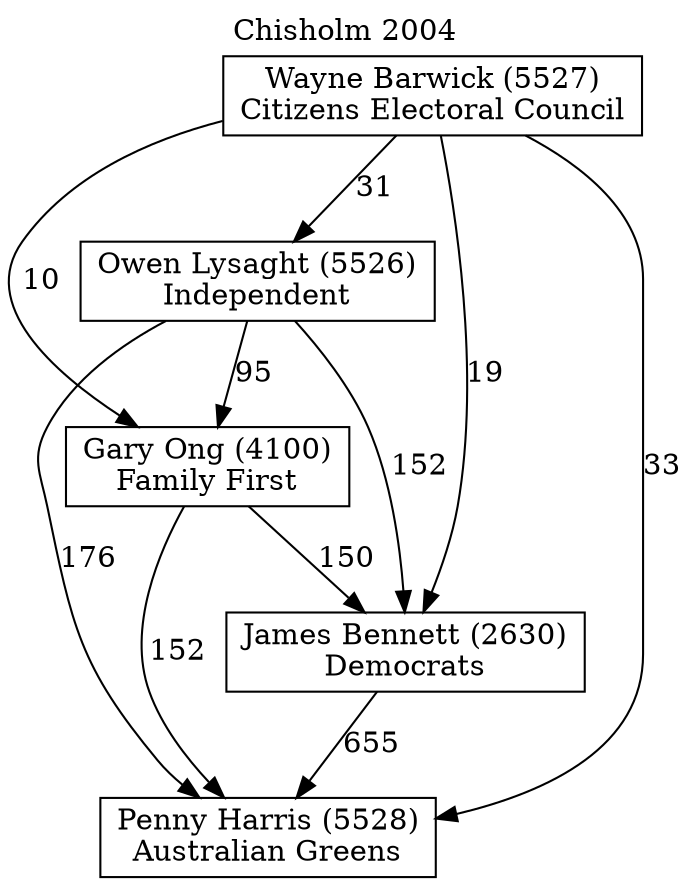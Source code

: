 // House preference flow
digraph "Penny Harris (5528)_Chisholm_2004" {
	graph [label="Chisholm 2004" labelloc=t mclimit=10]
	node [shape=box]
	"Penny Harris (5528)" [label="Penny Harris (5528)
Australian Greens"]
	"James Bennett (2630)" [label="James Bennett (2630)
Democrats"]
	"Gary Ong (4100)" [label="Gary Ong (4100)
Family First"]
	"Owen Lysaght (5526)" [label="Owen Lysaght (5526)
Independent"]
	"Wayne Barwick (5527)" [label="Wayne Barwick (5527)
Citizens Electoral Council"]
	"Penny Harris (5528)" [label="Penny Harris (5528)
Australian Greens"]
	"Gary Ong (4100)" [label="Gary Ong (4100)
Family First"]
	"Owen Lysaght (5526)" [label="Owen Lysaght (5526)
Independent"]
	"Wayne Barwick (5527)" [label="Wayne Barwick (5527)
Citizens Electoral Council"]
	"Penny Harris (5528)" [label="Penny Harris (5528)
Australian Greens"]
	"Owen Lysaght (5526)" [label="Owen Lysaght (5526)
Independent"]
	"Wayne Barwick (5527)" [label="Wayne Barwick (5527)
Citizens Electoral Council"]
	"Penny Harris (5528)" [label="Penny Harris (5528)
Australian Greens"]
	"Wayne Barwick (5527)" [label="Wayne Barwick (5527)
Citizens Electoral Council"]
	"Wayne Barwick (5527)" [label="Wayne Barwick (5527)
Citizens Electoral Council"]
	"Owen Lysaght (5526)" [label="Owen Lysaght (5526)
Independent"]
	"Wayne Barwick (5527)" [label="Wayne Barwick (5527)
Citizens Electoral Council"]
	"Wayne Barwick (5527)" [label="Wayne Barwick (5527)
Citizens Electoral Council"]
	"Gary Ong (4100)" [label="Gary Ong (4100)
Family First"]
	"Owen Lysaght (5526)" [label="Owen Lysaght (5526)
Independent"]
	"Wayne Barwick (5527)" [label="Wayne Barwick (5527)
Citizens Electoral Council"]
	"Gary Ong (4100)" [label="Gary Ong (4100)
Family First"]
	"Wayne Barwick (5527)" [label="Wayne Barwick (5527)
Citizens Electoral Council"]
	"Wayne Barwick (5527)" [label="Wayne Barwick (5527)
Citizens Electoral Council"]
	"Owen Lysaght (5526)" [label="Owen Lysaght (5526)
Independent"]
	"Wayne Barwick (5527)" [label="Wayne Barwick (5527)
Citizens Electoral Council"]
	"Wayne Barwick (5527)" [label="Wayne Barwick (5527)
Citizens Electoral Council"]
	"James Bennett (2630)" [label="James Bennett (2630)
Democrats"]
	"Gary Ong (4100)" [label="Gary Ong (4100)
Family First"]
	"Owen Lysaght (5526)" [label="Owen Lysaght (5526)
Independent"]
	"Wayne Barwick (5527)" [label="Wayne Barwick (5527)
Citizens Electoral Council"]
	"James Bennett (2630)" [label="James Bennett (2630)
Democrats"]
	"Owen Lysaght (5526)" [label="Owen Lysaght (5526)
Independent"]
	"Wayne Barwick (5527)" [label="Wayne Barwick (5527)
Citizens Electoral Council"]
	"James Bennett (2630)" [label="James Bennett (2630)
Democrats"]
	"Wayne Barwick (5527)" [label="Wayne Barwick (5527)
Citizens Electoral Council"]
	"Wayne Barwick (5527)" [label="Wayne Barwick (5527)
Citizens Electoral Council"]
	"Owen Lysaght (5526)" [label="Owen Lysaght (5526)
Independent"]
	"Wayne Barwick (5527)" [label="Wayne Barwick (5527)
Citizens Electoral Council"]
	"Wayne Barwick (5527)" [label="Wayne Barwick (5527)
Citizens Electoral Council"]
	"Gary Ong (4100)" [label="Gary Ong (4100)
Family First"]
	"Owen Lysaght (5526)" [label="Owen Lysaght (5526)
Independent"]
	"Wayne Barwick (5527)" [label="Wayne Barwick (5527)
Citizens Electoral Council"]
	"Gary Ong (4100)" [label="Gary Ong (4100)
Family First"]
	"Wayne Barwick (5527)" [label="Wayne Barwick (5527)
Citizens Electoral Council"]
	"Wayne Barwick (5527)" [label="Wayne Barwick (5527)
Citizens Electoral Council"]
	"Owen Lysaght (5526)" [label="Owen Lysaght (5526)
Independent"]
	"Wayne Barwick (5527)" [label="Wayne Barwick (5527)
Citizens Electoral Council"]
	"Wayne Barwick (5527)" [label="Wayne Barwick (5527)
Citizens Electoral Council"]
	"James Bennett (2630)" -> "Penny Harris (5528)" [label=655]
	"Gary Ong (4100)" -> "James Bennett (2630)" [label=150]
	"Owen Lysaght (5526)" -> "Gary Ong (4100)" [label=95]
	"Wayne Barwick (5527)" -> "Owen Lysaght (5526)" [label=31]
	"Gary Ong (4100)" -> "Penny Harris (5528)" [label=152]
	"Owen Lysaght (5526)" -> "Penny Harris (5528)" [label=176]
	"Wayne Barwick (5527)" -> "Penny Harris (5528)" [label=33]
	"Wayne Barwick (5527)" -> "Gary Ong (4100)" [label=10]
	"Owen Lysaght (5526)" -> "James Bennett (2630)" [label=152]
	"Wayne Barwick (5527)" -> "James Bennett (2630)" [label=19]
}
